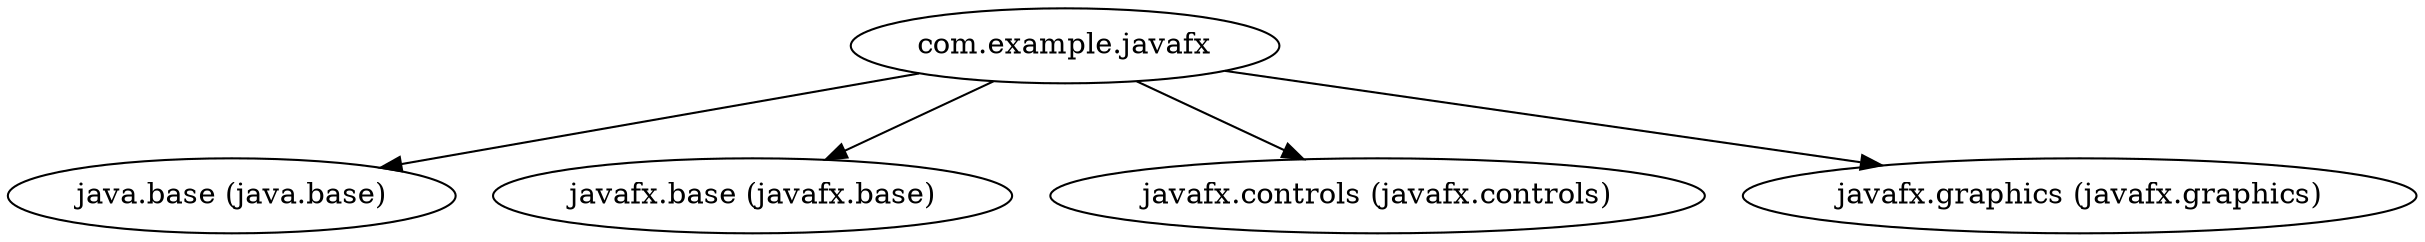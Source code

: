 digraph "summary" {
  "com.example.javafx"                               -> "java.base (java.base)";
  "com.example.javafx"                               -> "javafx.base (javafx.base)";
  "com.example.javafx"                               -> "javafx.controls (javafx.controls)";
  "com.example.javafx"                               -> "javafx.graphics (javafx.graphics)";
}
